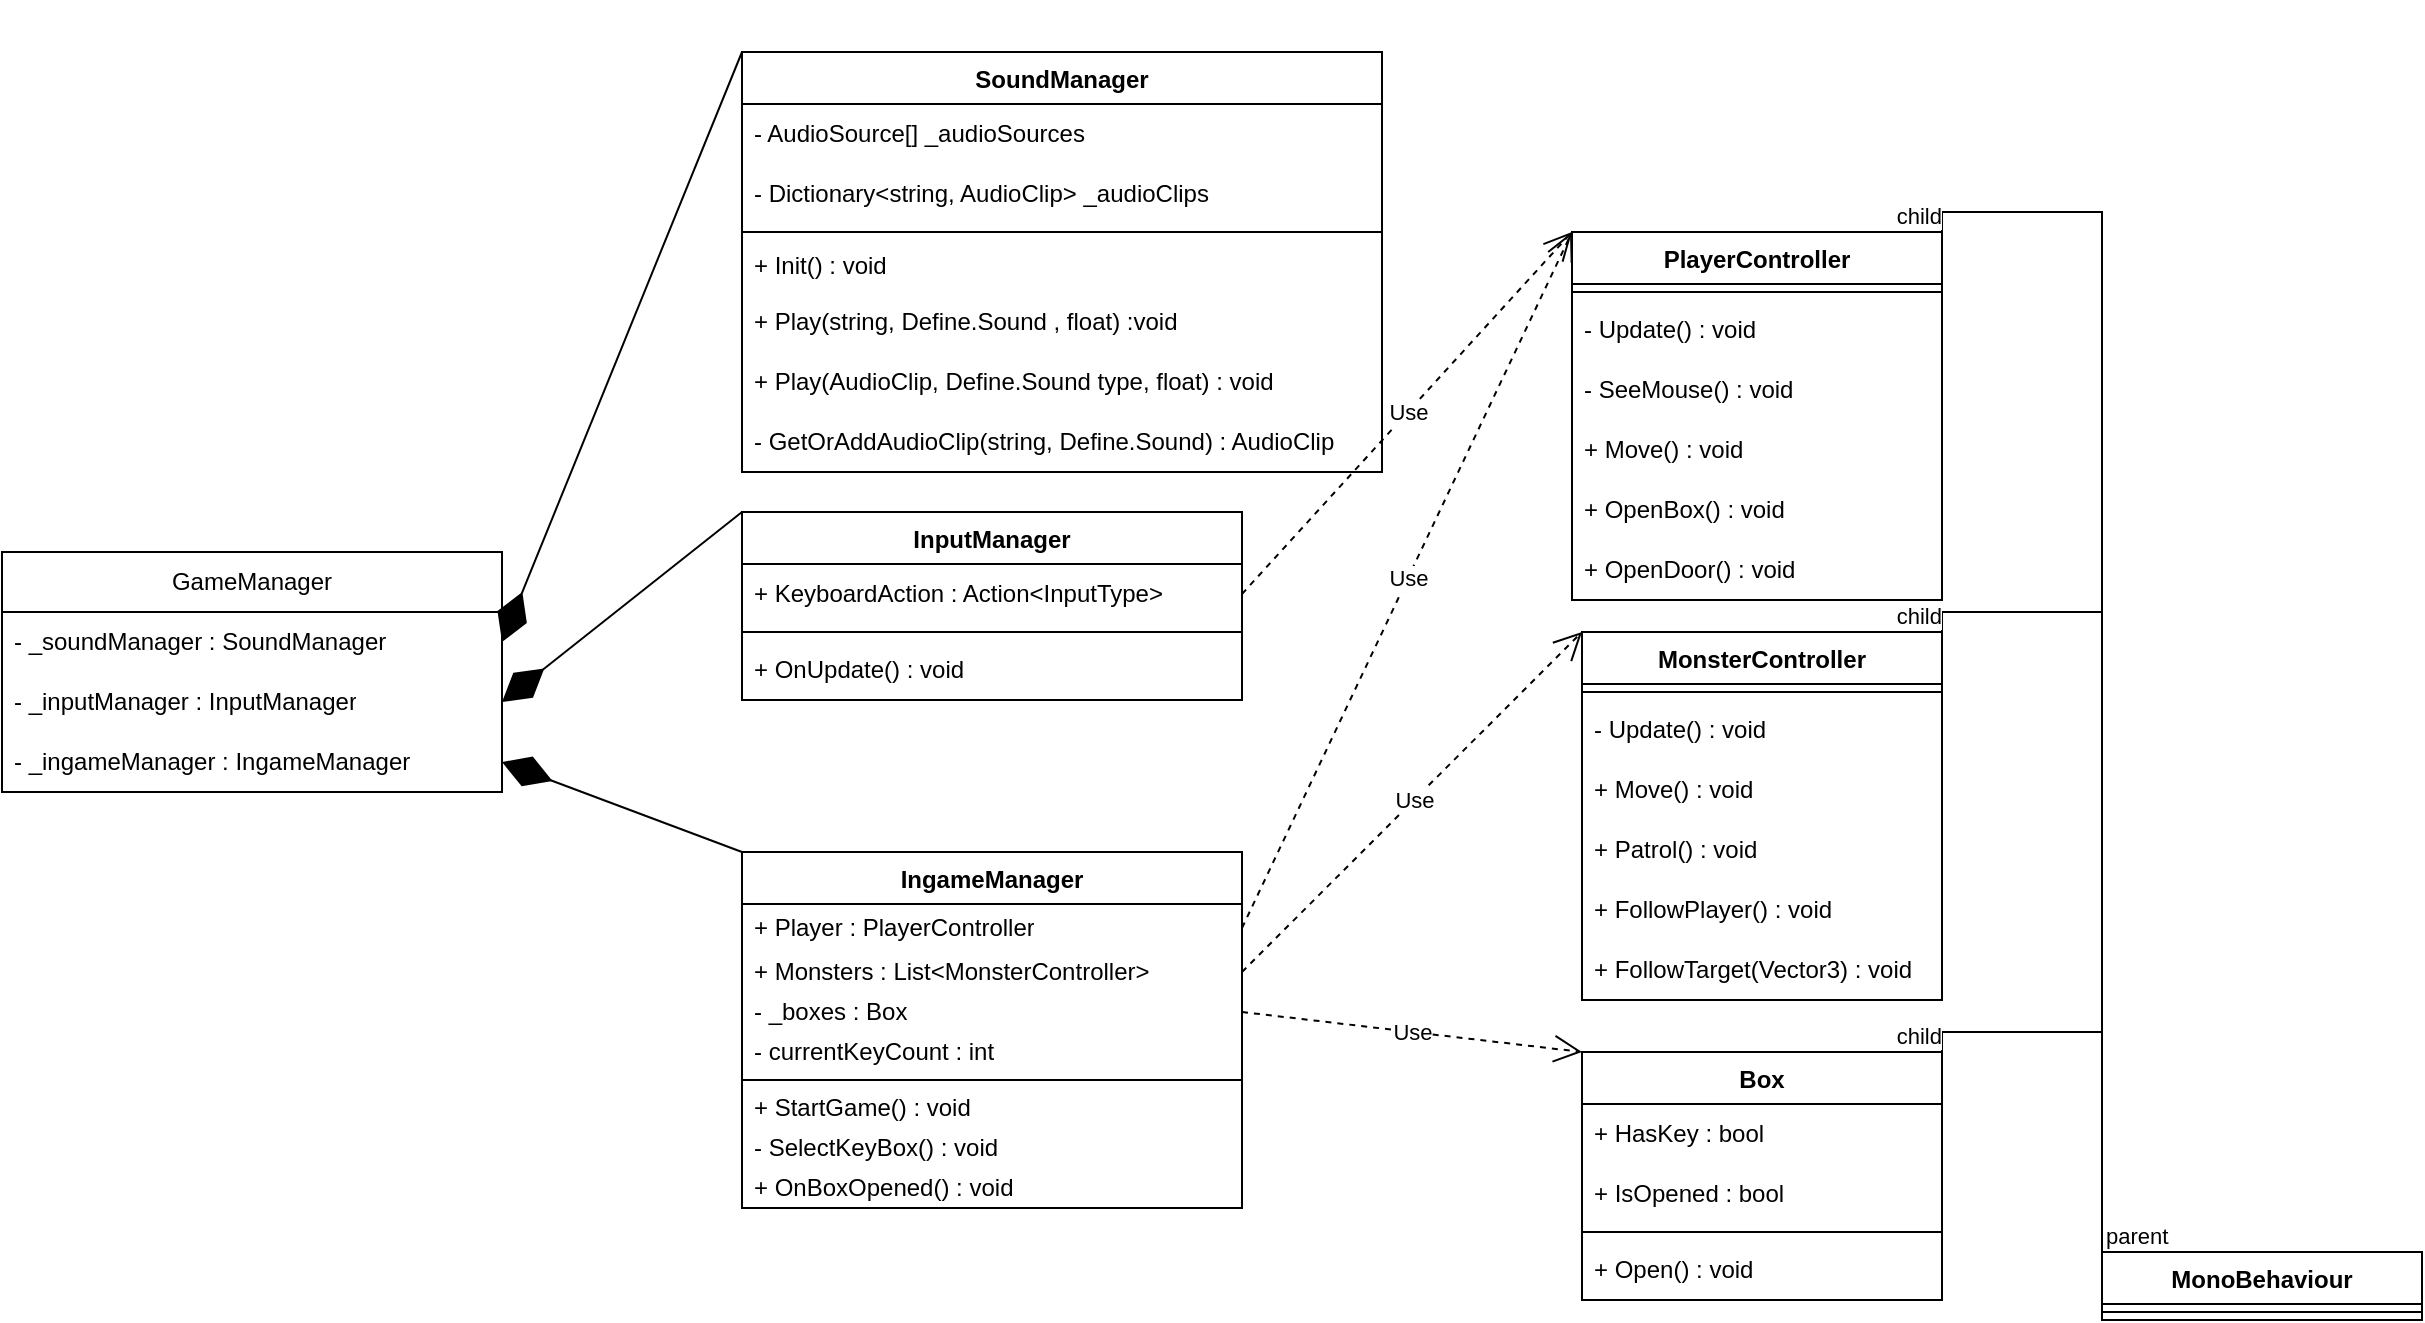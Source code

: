 <mxfile version="21.2.3" type="github">
  <diagram id="C5RBs43oDa-KdzZeNtuy" name="Page-1">
    <mxGraphModel dx="1674" dy="3094" grid="1" gridSize="10" guides="1" tooltips="1" connect="1" arrows="1" fold="1" page="1" pageScale="1" pageWidth="827" pageHeight="1169" math="0" shadow="0">
      <root>
        <mxCell id="WIyWlLk6GJQsqaUBKTNV-0" />
        <mxCell id="WIyWlLk6GJQsqaUBKTNV-1" parent="WIyWlLk6GJQsqaUBKTNV-0" />
        <mxCell id="FvZd1J4cDIK0EpSucuUi-3" value="GameManager" style="swimlane;fontStyle=0;childLayout=stackLayout;horizontal=1;startSize=30;horizontalStack=0;resizeParent=1;resizeParentMax=0;resizeLast=0;collapsible=1;marginBottom=0;whiteSpace=wrap;html=1;fontSize=12;" vertex="1" parent="WIyWlLk6GJQsqaUBKTNV-1">
          <mxGeometry x="390" y="-1700" width="250" height="120" as="geometry">
            <mxRectangle x="600" y="-1790" width="90" height="30" as="alternateBounds" />
          </mxGeometry>
        </mxCell>
        <mxCell id="FvZd1J4cDIK0EpSucuUi-4" value="- _soundManager :&amp;nbsp;SoundManager" style="text;strokeColor=none;fillColor=none;align=left;verticalAlign=middle;spacingLeft=4;spacingRight=4;overflow=hidden;points=[[0,0.5],[1,0.5]];portConstraint=eastwest;rotatable=0;whiteSpace=wrap;html=1;" vertex="1" parent="FvZd1J4cDIK0EpSucuUi-3">
          <mxGeometry y="30" width="250" height="30" as="geometry" />
        </mxCell>
        <mxCell id="FvZd1J4cDIK0EpSucuUi-344" value="- _inputManager : InputManager" style="text;strokeColor=none;fillColor=none;align=left;verticalAlign=middle;spacingLeft=4;spacingRight=4;overflow=hidden;points=[[0,0.5],[1,0.5]];portConstraint=eastwest;rotatable=0;whiteSpace=wrap;html=1;" vertex="1" parent="FvZd1J4cDIK0EpSucuUi-3">
          <mxGeometry y="60" width="250" height="30" as="geometry" />
        </mxCell>
        <mxCell id="FvZd1J4cDIK0EpSucuUi-418" value="- _ingameManager : IngameManager" style="text;strokeColor=none;fillColor=none;align=left;verticalAlign=middle;spacingLeft=4;spacingRight=4;overflow=hidden;points=[[0,0.5],[1,0.5]];portConstraint=eastwest;rotatable=0;whiteSpace=wrap;html=1;" vertex="1" parent="FvZd1J4cDIK0EpSucuUi-3">
          <mxGeometry y="90" width="250" height="30" as="geometry" />
        </mxCell>
        <mxCell id="FvZd1J4cDIK0EpSucuUi-61" value="" style="endArrow=diamondThin;endFill=1;endSize=24;html=1;rounded=0;entryX=1;entryY=0.5;entryDx=0;entryDy=0;exitX=0;exitY=0;exitDx=0;exitDy=0;" edge="1" parent="WIyWlLk6GJQsqaUBKTNV-1" source="FvZd1J4cDIK0EpSucuUi-393" target="FvZd1J4cDIK0EpSucuUi-4">
          <mxGeometry width="160" relative="1" as="geometry">
            <mxPoint x="521.37" y="-1537.84" as="sourcePoint" />
            <mxPoint x="1195" y="-1515" as="targetPoint" />
          </mxGeometry>
        </mxCell>
        <mxCell id="FvZd1J4cDIK0EpSucuUi-86" value="MonoBehaviour" style="swimlane;fontStyle=1;align=center;verticalAlign=top;childLayout=stackLayout;horizontal=1;startSize=26;horizontalStack=0;resizeParent=1;resizeParentMax=0;resizeLast=0;collapsible=1;marginBottom=0;whiteSpace=wrap;html=1;" vertex="1" parent="WIyWlLk6GJQsqaUBKTNV-1">
          <mxGeometry x="1440" y="-1350" width="160" height="34" as="geometry">
            <mxRectangle x="1175" y="-1475" width="130" height="30" as="alternateBounds" />
          </mxGeometry>
        </mxCell>
        <mxCell id="FvZd1J4cDIK0EpSucuUi-87" value="" style="line;strokeWidth=1;fillColor=none;align=left;verticalAlign=middle;spacingTop=-1;spacingLeft=3;spacingRight=3;rotatable=0;labelPosition=right;points=[];portConstraint=eastwest;strokeColor=inherit;" vertex="1" parent="FvZd1J4cDIK0EpSucuUi-86">
          <mxGeometry y="26" width="160" height="8" as="geometry" />
        </mxCell>
        <mxCell id="FvZd1J4cDIK0EpSucuUi-356" value="" style="endArrow=diamondThin;endFill=1;endSize=24;html=1;rounded=0;entryX=1;entryY=0.5;entryDx=0;entryDy=0;exitX=0;exitY=0;exitDx=0;exitDy=0;" edge="1" parent="WIyWlLk6GJQsqaUBKTNV-1" source="FvZd1J4cDIK0EpSucuUi-391" target="FvZd1J4cDIK0EpSucuUi-344">
          <mxGeometry width="160" relative="1" as="geometry">
            <mxPoint x="512" y="-1650" as="sourcePoint" />
            <mxPoint x="674" y="-1855" as="targetPoint" />
          </mxGeometry>
        </mxCell>
        <mxCell id="FvZd1J4cDIK0EpSucuUi-372" value="MonsterController" style="swimlane;fontStyle=1;align=center;verticalAlign=top;childLayout=stackLayout;horizontal=1;startSize=26;horizontalStack=0;resizeParent=1;resizeParentMax=0;resizeLast=0;collapsible=1;marginBottom=0;whiteSpace=wrap;html=1;" vertex="1" parent="WIyWlLk6GJQsqaUBKTNV-1">
          <mxGeometry x="1180" y="-1660" width="180" height="184" as="geometry">
            <mxRectangle x="1175" y="-1800" width="130" height="30" as="alternateBounds" />
          </mxGeometry>
        </mxCell>
        <mxCell id="FvZd1J4cDIK0EpSucuUi-373" value="" style="line;strokeWidth=1;fillColor=none;align=left;verticalAlign=middle;spacingTop=-1;spacingLeft=3;spacingRight=3;rotatable=0;labelPosition=right;points=[];portConstraint=eastwest;strokeColor=inherit;" vertex="1" parent="FvZd1J4cDIK0EpSucuUi-372">
          <mxGeometry y="26" width="180" height="8" as="geometry" />
        </mxCell>
        <mxCell id="FvZd1J4cDIK0EpSucuUi-363" value="- Update() : void" style="text;strokeColor=none;fillColor=none;align=left;verticalAlign=middle;spacingLeft=4;spacingRight=4;overflow=hidden;points=[[0,0.5],[1,0.5]];portConstraint=eastwest;rotatable=0;whiteSpace=wrap;html=1;" vertex="1" parent="FvZd1J4cDIK0EpSucuUi-372">
          <mxGeometry y="34" width="180" height="30" as="geometry" />
        </mxCell>
        <mxCell id="FvZd1J4cDIK0EpSucuUi-382" value="+ Move() : void" style="text;strokeColor=none;fillColor=none;align=left;verticalAlign=middle;spacingLeft=4;spacingRight=4;overflow=hidden;points=[[0,0.5],[1,0.5]];portConstraint=eastwest;rotatable=0;whiteSpace=wrap;html=1;" vertex="1" parent="FvZd1J4cDIK0EpSucuUi-372">
          <mxGeometry y="64" width="180" height="30" as="geometry" />
        </mxCell>
        <mxCell id="FvZd1J4cDIK0EpSucuUi-364" value="+ Patrol() : void" style="text;strokeColor=none;fillColor=none;align=left;verticalAlign=middle;spacingLeft=4;spacingRight=4;overflow=hidden;points=[[0,0.5],[1,0.5]];portConstraint=eastwest;rotatable=0;whiteSpace=wrap;html=1;" vertex="1" parent="FvZd1J4cDIK0EpSucuUi-372">
          <mxGeometry y="94" width="180" height="30" as="geometry" />
        </mxCell>
        <mxCell id="FvZd1J4cDIK0EpSucuUi-365" value="+ FollowPlayer() : void" style="text;strokeColor=none;fillColor=none;align=left;verticalAlign=middle;spacingLeft=4;spacingRight=4;overflow=hidden;points=[[0,0.5],[1,0.5]];portConstraint=eastwest;rotatable=0;whiteSpace=wrap;html=1;" vertex="1" parent="FvZd1J4cDIK0EpSucuUi-372">
          <mxGeometry y="124" width="180" height="30" as="geometry" />
        </mxCell>
        <mxCell id="FvZd1J4cDIK0EpSucuUi-422" value="+ FollowTarget(Vector3) : void" style="text;strokeColor=none;fillColor=none;align=left;verticalAlign=middle;spacingLeft=4;spacingRight=4;overflow=hidden;points=[[0,0.5],[1,0.5]];portConstraint=eastwest;rotatable=0;whiteSpace=wrap;html=1;" vertex="1" parent="FvZd1J4cDIK0EpSucuUi-372">
          <mxGeometry y="154" width="180" height="30" as="geometry" />
        </mxCell>
        <mxCell id="FvZd1J4cDIK0EpSucuUi-374" value="PlayerController" style="swimlane;fontStyle=1;align=center;verticalAlign=top;childLayout=stackLayout;horizontal=1;startSize=26;horizontalStack=0;resizeParent=1;resizeParentMax=0;resizeLast=0;collapsible=1;marginBottom=0;whiteSpace=wrap;html=1;" vertex="1" parent="WIyWlLk6GJQsqaUBKTNV-1">
          <mxGeometry x="1175" y="-1860" width="185" height="184" as="geometry">
            <mxRectangle x="1175" y="-1860" width="130" height="30" as="alternateBounds" />
          </mxGeometry>
        </mxCell>
        <mxCell id="FvZd1J4cDIK0EpSucuUi-375" value="" style="line;strokeWidth=1;fillColor=none;align=left;verticalAlign=middle;spacingTop=-1;spacingLeft=3;spacingRight=3;rotatable=0;labelPosition=right;points=[];portConstraint=eastwest;strokeColor=inherit;" vertex="1" parent="FvZd1J4cDIK0EpSucuUi-374">
          <mxGeometry y="26" width="185" height="8" as="geometry" />
        </mxCell>
        <mxCell id="FvZd1J4cDIK0EpSucuUi-376" value="- Update() : void" style="text;strokeColor=none;fillColor=none;align=left;verticalAlign=middle;spacingLeft=4;spacingRight=4;overflow=hidden;points=[[0,0.5],[1,0.5]];portConstraint=eastwest;rotatable=0;whiteSpace=wrap;html=1;" vertex="1" parent="FvZd1J4cDIK0EpSucuUi-374">
          <mxGeometry y="34" width="185" height="30" as="geometry" />
        </mxCell>
        <mxCell id="FvZd1J4cDIK0EpSucuUi-359" value="- SeeMouse() : void" style="text;strokeColor=none;fillColor=none;align=left;verticalAlign=middle;spacingLeft=4;spacingRight=4;overflow=hidden;points=[[0,0.5],[1,0.5]];portConstraint=eastwest;rotatable=0;whiteSpace=wrap;html=1;" vertex="1" parent="FvZd1J4cDIK0EpSucuUi-374">
          <mxGeometry y="64" width="185" height="30" as="geometry" />
        </mxCell>
        <mxCell id="FvZd1J4cDIK0EpSucuUi-381" value="+ Move() : void" style="text;strokeColor=none;fillColor=none;align=left;verticalAlign=middle;spacingLeft=4;spacingRight=4;overflow=hidden;points=[[0,0.5],[1,0.5]];portConstraint=eastwest;rotatable=0;whiteSpace=wrap;html=1;" vertex="1" parent="FvZd1J4cDIK0EpSucuUi-374">
          <mxGeometry y="94" width="185" height="30" as="geometry" />
        </mxCell>
        <mxCell id="FvZd1J4cDIK0EpSucuUi-379" value="+ OpenBox() : void" style="text;strokeColor=none;fillColor=none;align=left;verticalAlign=middle;spacingLeft=4;spacingRight=4;overflow=hidden;points=[[0,0.5],[1,0.5]];portConstraint=eastwest;rotatable=0;whiteSpace=wrap;html=1;" vertex="1" parent="FvZd1J4cDIK0EpSucuUi-374">
          <mxGeometry y="124" width="185" height="30" as="geometry" />
        </mxCell>
        <mxCell id="FvZd1J4cDIK0EpSucuUi-380" value="+ OpenDoor() : void" style="text;strokeColor=none;fillColor=none;align=left;verticalAlign=middle;spacingLeft=4;spacingRight=4;overflow=hidden;points=[[0,0.5],[1,0.5]];portConstraint=eastwest;rotatable=0;whiteSpace=wrap;html=1;" vertex="1" parent="FvZd1J4cDIK0EpSucuUi-374">
          <mxGeometry y="154" width="185" height="30" as="geometry" />
        </mxCell>
        <mxCell id="FvZd1J4cDIK0EpSucuUi-383" value="Use" style="endArrow=open;endSize=12;dashed=1;html=1;rounded=0;exitX=1;exitY=0.5;exitDx=0;exitDy=0;entryX=0;entryY=0;entryDx=0;entryDy=0;" edge="1" parent="WIyWlLk6GJQsqaUBKTNV-1" source="FvZd1J4cDIK0EpSucuUi-370" target="FvZd1J4cDIK0EpSucuUi-374">
          <mxGeometry x="0.007" width="160" relative="1" as="geometry">
            <mxPoint x="1005" y="-1550" as="sourcePoint" />
            <mxPoint x="1005" y="-1431" as="targetPoint" />
            <mxPoint as="offset" />
          </mxGeometry>
        </mxCell>
        <mxCell id="FvZd1J4cDIK0EpSucuUi-388" value="IngameManager" style="swimlane;fontStyle=1;align=center;verticalAlign=top;childLayout=stackLayout;horizontal=1;startSize=26;horizontalStack=0;resizeParent=1;resizeParentMax=0;resizeLast=0;collapsible=1;marginBottom=0;whiteSpace=wrap;html=1;" vertex="1" parent="WIyWlLk6GJQsqaUBKTNV-1">
          <mxGeometry x="760" y="-1550" width="250" height="178" as="geometry">
            <mxRectangle x="760" y="-1550" width="130" height="30" as="alternateBounds" />
          </mxGeometry>
        </mxCell>
        <mxCell id="FvZd1J4cDIK0EpSucuUi-370" value="+ Player : PlayerController" style="text;strokeColor=none;fillColor=none;align=left;verticalAlign=middle;spacingLeft=4;spacingRight=4;overflow=hidden;points=[[0,0.5],[1,0.5]];portConstraint=eastwest;rotatable=0;whiteSpace=wrap;html=1;" vertex="1" parent="FvZd1J4cDIK0EpSucuUi-388">
          <mxGeometry y="26" width="250" height="24" as="geometry" />
        </mxCell>
        <mxCell id="FvZd1J4cDIK0EpSucuUi-384" value="+ Monsters : List&amp;lt;MonsterController&amp;gt;" style="text;strokeColor=none;fillColor=none;align=left;verticalAlign=middle;spacingLeft=4;spacingRight=4;overflow=hidden;points=[[0,0.5],[1,0.5]];portConstraint=eastwest;rotatable=0;whiteSpace=wrap;html=1;" vertex="1" parent="FvZd1J4cDIK0EpSucuUi-388">
          <mxGeometry y="50" width="250" height="20" as="geometry" />
        </mxCell>
        <mxCell id="FvZd1J4cDIK0EpSucuUi-367" value="- _boxes : Box" style="text;strokeColor=none;fillColor=none;align=left;verticalAlign=middle;spacingLeft=4;spacingRight=4;overflow=hidden;points=[[0,0.5],[1,0.5]];portConstraint=eastwest;rotatable=0;whiteSpace=wrap;html=1;" vertex="1" parent="FvZd1J4cDIK0EpSucuUi-388">
          <mxGeometry y="70" width="250" height="20" as="geometry" />
        </mxCell>
        <mxCell id="FvZd1J4cDIK0EpSucuUi-386" value="- currentKeyCount : int" style="text;strokeColor=none;fillColor=none;align=left;verticalAlign=middle;spacingLeft=4;spacingRight=4;overflow=hidden;points=[[0,0.5],[1,0.5]];portConstraint=eastwest;rotatable=0;whiteSpace=wrap;html=1;" vertex="1" parent="FvZd1J4cDIK0EpSucuUi-388">
          <mxGeometry y="90" width="250" height="20" as="geometry" />
        </mxCell>
        <mxCell id="FvZd1J4cDIK0EpSucuUi-389" value="" style="line;strokeWidth=1;fillColor=none;align=left;verticalAlign=middle;spacingTop=-1;spacingLeft=3;spacingRight=3;rotatable=0;labelPosition=right;points=[];portConstraint=eastwest;strokeColor=inherit;" vertex="1" parent="FvZd1J4cDIK0EpSucuUi-388">
          <mxGeometry y="110" width="250" height="8" as="geometry" />
        </mxCell>
        <mxCell id="FvZd1J4cDIK0EpSucuUi-420" value="+ StartGame() : void" style="text;strokeColor=none;fillColor=none;align=left;verticalAlign=middle;spacingLeft=4;spacingRight=4;overflow=hidden;points=[[0,0.5],[1,0.5]];portConstraint=eastwest;rotatable=0;whiteSpace=wrap;html=1;" vertex="1" parent="FvZd1J4cDIK0EpSucuUi-388">
          <mxGeometry y="118" width="250" height="20" as="geometry" />
        </mxCell>
        <mxCell id="FvZd1J4cDIK0EpSucuUi-421" value="- SelectKeyBox() : void" style="text;strokeColor=none;fillColor=none;align=left;verticalAlign=middle;spacingLeft=4;spacingRight=4;overflow=hidden;points=[[0,0.5],[1,0.5]];portConstraint=eastwest;rotatable=0;whiteSpace=wrap;html=1;" vertex="1" parent="FvZd1J4cDIK0EpSucuUi-388">
          <mxGeometry y="138" width="250" height="20" as="geometry" />
        </mxCell>
        <mxCell id="FvZd1J4cDIK0EpSucuUi-385" value="+ OnBoxOpened() : void" style="text;strokeColor=none;fillColor=none;align=left;verticalAlign=middle;spacingLeft=4;spacingRight=4;overflow=hidden;points=[[0,0.5],[1,0.5]];portConstraint=eastwest;rotatable=0;whiteSpace=wrap;html=1;" vertex="1" parent="FvZd1J4cDIK0EpSucuUi-388">
          <mxGeometry y="158" width="250" height="20" as="geometry" />
        </mxCell>
        <mxCell id="FvZd1J4cDIK0EpSucuUi-390" value="Use" style="endArrow=open;endSize=12;dashed=1;html=1;rounded=0;exitX=1;exitY=0.5;exitDx=0;exitDy=0;entryX=0;entryY=0;entryDx=0;entryDy=0;" edge="1" parent="WIyWlLk6GJQsqaUBKTNV-1" source="FvZd1J4cDIK0EpSucuUi-384" target="FvZd1J4cDIK0EpSucuUi-372">
          <mxGeometry x="0.007" width="160" relative="1" as="geometry">
            <mxPoint x="1050" y="-1762" as="sourcePoint" />
            <mxPoint x="1185" y="-1850" as="targetPoint" />
            <mxPoint as="offset" />
          </mxGeometry>
        </mxCell>
        <mxCell id="FvZd1J4cDIK0EpSucuUi-391" value="InputManager" style="swimlane;fontStyle=1;align=center;verticalAlign=top;childLayout=stackLayout;horizontal=1;startSize=26;horizontalStack=0;resizeParent=1;resizeParentMax=0;resizeLast=0;collapsible=1;marginBottom=0;whiteSpace=wrap;html=1;" vertex="1" parent="WIyWlLk6GJQsqaUBKTNV-1">
          <mxGeometry x="760" y="-1720" width="250" height="94" as="geometry">
            <mxRectangle x="790" y="-1840" width="130" height="30" as="alternateBounds" />
          </mxGeometry>
        </mxCell>
        <mxCell id="FvZd1J4cDIK0EpSucuUi-346" value="+ KeyboardAction : Action&amp;lt;InputType&amp;gt;" style="text;strokeColor=none;fillColor=none;align=left;verticalAlign=middle;spacingLeft=4;spacingRight=4;overflow=hidden;points=[[0,0.5],[1,0.5]];portConstraint=eastwest;rotatable=0;whiteSpace=wrap;html=1;" vertex="1" parent="FvZd1J4cDIK0EpSucuUi-391">
          <mxGeometry y="26" width="250" height="30" as="geometry" />
        </mxCell>
        <mxCell id="FvZd1J4cDIK0EpSucuUi-392" value="" style="line;strokeWidth=1;fillColor=none;align=left;verticalAlign=middle;spacingTop=-1;spacingLeft=3;spacingRight=3;rotatable=0;labelPosition=right;points=[];portConstraint=eastwest;strokeColor=inherit;" vertex="1" parent="FvZd1J4cDIK0EpSucuUi-391">
          <mxGeometry y="56" width="250" height="8" as="geometry" />
        </mxCell>
        <mxCell id="FvZd1J4cDIK0EpSucuUi-348" value="+ OnUpdate() : void" style="text;strokeColor=none;fillColor=none;align=left;verticalAlign=middle;spacingLeft=4;spacingRight=4;overflow=hidden;points=[[0,0.5],[1,0.5]];portConstraint=eastwest;rotatable=0;whiteSpace=wrap;html=1;" vertex="1" parent="FvZd1J4cDIK0EpSucuUi-391">
          <mxGeometry y="64" width="250" height="30" as="geometry" />
        </mxCell>
        <mxCell id="FvZd1J4cDIK0EpSucuUi-393" value="SoundManager" style="swimlane;fontStyle=1;align=center;verticalAlign=top;childLayout=stackLayout;horizontal=1;startSize=26;horizontalStack=0;resizeParent=1;resizeParentMax=0;resizeLast=0;collapsible=1;marginBottom=0;whiteSpace=wrap;html=1;" vertex="1" parent="WIyWlLk6GJQsqaUBKTNV-1">
          <mxGeometry x="760" y="-1950" width="320" height="210" as="geometry">
            <mxRectangle x="750" y="-1940" width="130" height="30" as="alternateBounds" />
          </mxGeometry>
        </mxCell>
        <mxCell id="FvZd1J4cDIK0EpSucuUi-12" value="- AudioSource[] _audioSources&amp;nbsp;" style="text;strokeColor=none;fillColor=none;align=left;verticalAlign=middle;spacingLeft=4;spacingRight=4;overflow=hidden;points=[[0,0.5],[1,0.5]];portConstraint=eastwest;rotatable=0;whiteSpace=wrap;html=1;" vertex="1" parent="FvZd1J4cDIK0EpSucuUi-393">
          <mxGeometry y="26" width="320" height="30" as="geometry" />
        </mxCell>
        <mxCell id="FvZd1J4cDIK0EpSucuUi-13" value="- Dictionary&amp;lt;string, AudioClip&amp;gt; _audioClips&amp;nbsp;" style="text;strokeColor=none;fillColor=none;align=left;verticalAlign=middle;spacingLeft=4;spacingRight=4;overflow=hidden;points=[[0,0.5],[1,0.5]];portConstraint=eastwest;rotatable=0;whiteSpace=wrap;html=1;" vertex="1" parent="FvZd1J4cDIK0EpSucuUi-393">
          <mxGeometry y="56" width="320" height="30" as="geometry" />
        </mxCell>
        <mxCell id="FvZd1J4cDIK0EpSucuUi-394" value="" style="line;strokeWidth=1;fillColor=none;align=left;verticalAlign=middle;spacingTop=-1;spacingLeft=3;spacingRight=3;rotatable=0;labelPosition=right;points=[];portConstraint=eastwest;strokeColor=inherit;" vertex="1" parent="FvZd1J4cDIK0EpSucuUi-393">
          <mxGeometry y="86" width="320" height="8" as="geometry" />
        </mxCell>
        <mxCell id="FvZd1J4cDIK0EpSucuUi-14" value="+ Init() : void" style="text;strokeColor=none;fillColor=none;align=left;verticalAlign=middle;spacingLeft=4;spacingRight=4;overflow=hidden;points=[[0,0.5],[1,0.5]];portConstraint=eastwest;rotatable=0;whiteSpace=wrap;html=1;" vertex="1" parent="FvZd1J4cDIK0EpSucuUi-393">
          <mxGeometry y="94" width="320" height="26" as="geometry" />
        </mxCell>
        <mxCell id="FvZd1J4cDIK0EpSucuUi-16" value="+ Play(string, Define.Sound , float) :void&amp;nbsp;" style="text;strokeColor=none;fillColor=none;align=left;verticalAlign=middle;spacingLeft=4;spacingRight=4;overflow=hidden;points=[[0,0.5],[1,0.5]];portConstraint=eastwest;rotatable=0;whiteSpace=wrap;html=1;" vertex="1" parent="FvZd1J4cDIK0EpSucuUi-393">
          <mxGeometry y="120" width="320" height="30" as="geometry" />
        </mxCell>
        <mxCell id="FvZd1J4cDIK0EpSucuUi-17" value="+ Play(AudioClip, Define.Sound type, float) : void&amp;nbsp;" style="text;strokeColor=none;fillColor=none;align=left;verticalAlign=middle;spacingLeft=4;spacingRight=4;overflow=hidden;points=[[0,0.5],[1,0.5]];portConstraint=eastwest;rotatable=0;whiteSpace=wrap;html=1;" vertex="1" parent="FvZd1J4cDIK0EpSucuUi-393">
          <mxGeometry y="150" width="320" height="30" as="geometry" />
        </mxCell>
        <mxCell id="FvZd1J4cDIK0EpSucuUi-18" value="- GetOrAddAudioClip(string, Define.Sound) : AudioClip&amp;nbsp;" style="text;strokeColor=none;fillColor=none;align=left;verticalAlign=middle;spacingLeft=4;spacingRight=4;overflow=hidden;points=[[0,0.5],[1,0.5]];portConstraint=eastwest;rotatable=0;whiteSpace=wrap;html=1;" vertex="1" parent="FvZd1J4cDIK0EpSucuUi-393">
          <mxGeometry y="180" width="320" height="30" as="geometry" />
        </mxCell>
        <mxCell id="FvZd1J4cDIK0EpSucuUi-395" value="Use" style="endArrow=open;endSize=12;dashed=1;html=1;rounded=0;entryX=0;entryY=0;entryDx=0;entryDy=0;exitX=1;exitY=0.5;exitDx=0;exitDy=0;" edge="1" parent="WIyWlLk6GJQsqaUBKTNV-1" source="FvZd1J4cDIK0EpSucuUi-346" target="FvZd1J4cDIK0EpSucuUi-374">
          <mxGeometry x="0.007" width="160" relative="1" as="geometry">
            <mxPoint x="990" y="-1930" as="sourcePoint" />
            <mxPoint x="1105" y="-1860" as="targetPoint" />
            <mxPoint as="offset" />
          </mxGeometry>
        </mxCell>
        <mxCell id="FvZd1J4cDIK0EpSucuUi-396" value="" style="endArrow=none;html=1;edgeStyle=orthogonalEdgeStyle;rounded=0;exitX=0;exitY=0;exitDx=0;exitDy=0;entryX=1;entryY=0;entryDx=0;entryDy=0;" edge="1" parent="WIyWlLk6GJQsqaUBKTNV-1" source="FvZd1J4cDIK0EpSucuUi-86" target="FvZd1J4cDIK0EpSucuUi-372">
          <mxGeometry relative="1" as="geometry">
            <mxPoint x="1315" y="-1532.5" as="sourcePoint" />
            <mxPoint x="1195" y="-1647.5" as="targetPoint" />
          </mxGeometry>
        </mxCell>
        <mxCell id="FvZd1J4cDIK0EpSucuUi-397" value="parent" style="edgeLabel;resizable=0;html=1;align=left;verticalAlign=bottom;" connectable="0" vertex="1" parent="FvZd1J4cDIK0EpSucuUi-396">
          <mxGeometry x="-1" relative="1" as="geometry" />
        </mxCell>
        <mxCell id="FvZd1J4cDIK0EpSucuUi-398" value="child" style="edgeLabel;resizable=0;html=1;align=right;verticalAlign=bottom;" connectable="0" vertex="1" parent="FvZd1J4cDIK0EpSucuUi-396">
          <mxGeometry x="1" relative="1" as="geometry" />
        </mxCell>
        <mxCell id="FvZd1J4cDIK0EpSucuUi-399" value="" style="endArrow=none;html=1;edgeStyle=orthogonalEdgeStyle;rounded=0;exitX=0;exitY=0;exitDx=0;exitDy=0;entryX=1;entryY=0;entryDx=0;entryDy=0;" edge="1" parent="WIyWlLk6GJQsqaUBKTNV-1" source="FvZd1J4cDIK0EpSucuUi-86" target="FvZd1J4cDIK0EpSucuUi-374">
          <mxGeometry relative="1" as="geometry">
            <mxPoint x="1185" y="-1465" as="sourcePoint" />
            <mxPoint x="1315" y="-1790" as="targetPoint" />
          </mxGeometry>
        </mxCell>
        <mxCell id="FvZd1J4cDIK0EpSucuUi-400" value="parent" style="edgeLabel;resizable=0;html=1;align=left;verticalAlign=bottom;" connectable="0" vertex="1" parent="FvZd1J4cDIK0EpSucuUi-399">
          <mxGeometry x="-1" relative="1" as="geometry" />
        </mxCell>
        <mxCell id="FvZd1J4cDIK0EpSucuUi-401" value="child" style="edgeLabel;resizable=0;html=1;align=right;verticalAlign=bottom;" connectable="0" vertex="1" parent="FvZd1J4cDIK0EpSucuUi-399">
          <mxGeometry x="1" relative="1" as="geometry" />
        </mxCell>
        <mxCell id="FvZd1J4cDIK0EpSucuUi-402" value="Box" style="swimlane;fontStyle=1;align=center;verticalAlign=top;childLayout=stackLayout;horizontal=1;startSize=26;horizontalStack=0;resizeParent=1;resizeParentMax=0;resizeLast=0;collapsible=1;marginBottom=0;whiteSpace=wrap;html=1;" vertex="1" parent="WIyWlLk6GJQsqaUBKTNV-1">
          <mxGeometry x="1180" y="-1450" width="180" height="124" as="geometry">
            <mxRectangle x="1175" y="-1496" width="130" height="30" as="alternateBounds" />
          </mxGeometry>
        </mxCell>
        <mxCell id="FvZd1J4cDIK0EpSucuUi-407" value="+ HasKey : bool" style="text;strokeColor=none;fillColor=none;align=left;verticalAlign=middle;spacingLeft=4;spacingRight=4;overflow=hidden;points=[[0,0.5],[1,0.5]];portConstraint=eastwest;rotatable=0;whiteSpace=wrap;html=1;" vertex="1" parent="FvZd1J4cDIK0EpSucuUi-402">
          <mxGeometry y="26" width="180" height="30" as="geometry" />
        </mxCell>
        <mxCell id="FvZd1J4cDIK0EpSucuUi-413" value="+ IsOpened : bool" style="text;strokeColor=none;fillColor=none;align=left;verticalAlign=middle;spacingLeft=4;spacingRight=4;overflow=hidden;points=[[0,0.5],[1,0.5]];portConstraint=eastwest;rotatable=0;whiteSpace=wrap;html=1;" vertex="1" parent="FvZd1J4cDIK0EpSucuUi-402">
          <mxGeometry y="56" width="180" height="30" as="geometry" />
        </mxCell>
        <mxCell id="FvZd1J4cDIK0EpSucuUi-403" value="" style="line;strokeWidth=1;fillColor=none;align=left;verticalAlign=middle;spacingTop=-1;spacingLeft=3;spacingRight=3;rotatable=0;labelPosition=right;points=[];portConstraint=eastwest;strokeColor=inherit;" vertex="1" parent="FvZd1J4cDIK0EpSucuUi-402">
          <mxGeometry y="86" width="180" height="8" as="geometry" />
        </mxCell>
        <mxCell id="FvZd1J4cDIK0EpSucuUi-408" value="+ Open() : void" style="text;strokeColor=none;fillColor=none;align=left;verticalAlign=middle;spacingLeft=4;spacingRight=4;overflow=hidden;points=[[0,0.5],[1,0.5]];portConstraint=eastwest;rotatable=0;whiteSpace=wrap;html=1;" vertex="1" parent="FvZd1J4cDIK0EpSucuUi-402">
          <mxGeometry y="94" width="180" height="30" as="geometry" />
        </mxCell>
        <mxCell id="FvZd1J4cDIK0EpSucuUi-414" value="" style="endArrow=none;html=1;edgeStyle=orthogonalEdgeStyle;rounded=0;exitX=0;exitY=0;exitDx=0;exitDy=0;entryX=1;entryY=0;entryDx=0;entryDy=0;" edge="1" parent="WIyWlLk6GJQsqaUBKTNV-1" source="FvZd1J4cDIK0EpSucuUi-86" target="FvZd1J4cDIK0EpSucuUi-402">
          <mxGeometry relative="1" as="geometry">
            <mxPoint x="1185" y="-1465" as="sourcePoint" />
            <mxPoint x="1380" y="-1730" as="targetPoint" />
          </mxGeometry>
        </mxCell>
        <mxCell id="FvZd1J4cDIK0EpSucuUi-415" value="parent" style="edgeLabel;resizable=0;html=1;align=left;verticalAlign=bottom;" connectable="0" vertex="1" parent="FvZd1J4cDIK0EpSucuUi-414">
          <mxGeometry x="-1" relative="1" as="geometry" />
        </mxCell>
        <mxCell id="FvZd1J4cDIK0EpSucuUi-416" value="child" style="edgeLabel;resizable=0;html=1;align=right;verticalAlign=bottom;" connectable="0" vertex="1" parent="FvZd1J4cDIK0EpSucuUi-414">
          <mxGeometry x="1" relative="1" as="geometry" />
        </mxCell>
        <mxCell id="FvZd1J4cDIK0EpSucuUi-417" value="Use" style="endArrow=open;endSize=12;dashed=1;html=1;rounded=0;exitX=1;exitY=0.5;exitDx=0;exitDy=0;entryX=0;entryY=0;entryDx=0;entryDy=0;" edge="1" parent="WIyWlLk6GJQsqaUBKTNV-1" source="FvZd1J4cDIK0EpSucuUi-367" target="FvZd1J4cDIK0EpSucuUi-402">
          <mxGeometry x="0.007" width="160" relative="1" as="geometry">
            <mxPoint x="1020" y="-1650" as="sourcePoint" />
            <mxPoint x="1275" y="-1655" as="targetPoint" />
            <mxPoint as="offset" />
          </mxGeometry>
        </mxCell>
        <mxCell id="FvZd1J4cDIK0EpSucuUi-419" value="" style="endArrow=diamondThin;endFill=1;endSize=24;html=1;rounded=0;entryX=1;entryY=0.5;entryDx=0;entryDy=0;exitX=0;exitY=0;exitDx=0;exitDy=0;" edge="1" parent="WIyWlLk6GJQsqaUBKTNV-1" source="FvZd1J4cDIK0EpSucuUi-388" target="FvZd1J4cDIK0EpSucuUi-418">
          <mxGeometry width="160" relative="1" as="geometry">
            <mxPoint x="800" y="-1830" as="sourcePoint" />
            <mxPoint x="650" y="-1615" as="targetPoint" />
          </mxGeometry>
        </mxCell>
      </root>
    </mxGraphModel>
  </diagram>
</mxfile>
